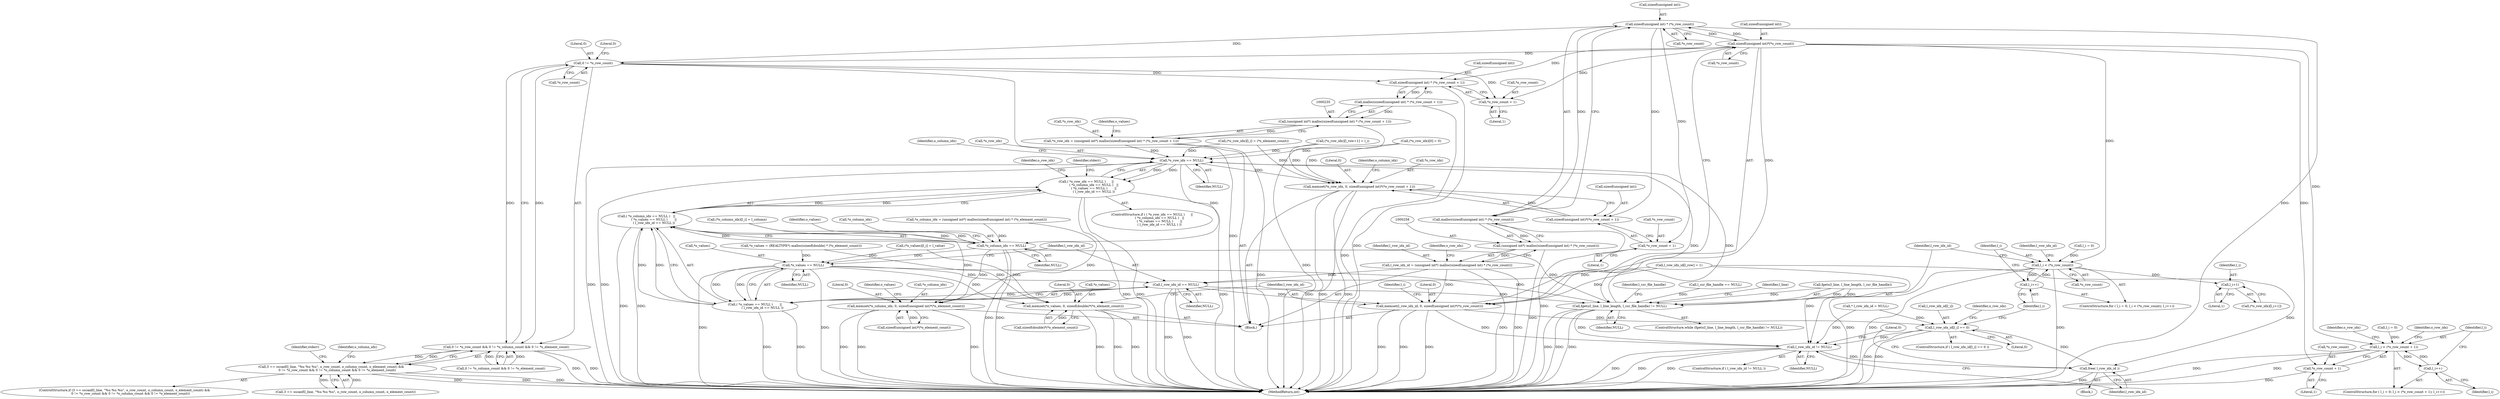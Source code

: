 digraph "0_libxsmm_151481489192e6d1997f8bde52c5c425ea41741d_0@API" {
"1000260" [label="(Call,sizeof(unsigned int) * (*o_row_count))"];
"1000206" [label="(Call,0 != *o_row_count)"];
"1000323" [label="(Call,sizeof(unsigned int)*(*o_row_count))"];
"1000260" [label="(Call,sizeof(unsigned int) * (*o_row_count))"];
"1000259" [label="(Call,malloc(sizeof(unsigned int) * (*o_row_count)))"];
"1000257" [label="(Call,(unsigned int*) malloc(sizeof(unsigned int) * (*o_row_count)))"];
"1000255" [label="(Call,l_row_idx_id = (unsigned int*) malloc(sizeof(unsigned int) * (*o_row_count)))"];
"1000281" [label="(Call,l_row_idx_id == NULL)"];
"1000161" [label="(Call,fgets(l_line, l_line_length, l_csr_file_handle) != NULL)"];
"1000267" [label="(Call,*o_row_idx == NULL)"];
"1000266" [label="(Call,( *o_row_idx == NULL )      ||\n               ( *o_column_idx == NULL )   ||\n               ( *o_values == NULL )       ||\n               ( l_row_idx_id == NULL ))"];
"1000272" [label="(Call,*o_column_idx == NULL)"];
"1000271" [label="(Call,( *o_column_idx == NULL )   ||\n               ( *o_values == NULL )       ||\n               ( l_row_idx_id == NULL ))"];
"1000277" [label="(Call,*o_values == NULL)"];
"1000276" [label="(Call,( *o_values == NULL )       ||\n               ( l_row_idx_id == NULL ))"];
"1000311" [label="(Call,memset(*o_values, 0, sizeof(double)*(*o_element_count)))"];
"1000302" [label="(Call,memset(*o_column_idx, 0, sizeof(unsigned int)*(*o_element_count)))"];
"1000291" [label="(Call,memset(*o_row_idx, 0, sizeof(unsigned int)*(*o_row_count + 1)))"];
"1000466" [label="(Call,l_row_idx_id != NULL)"];
"1000470" [label="(Call,free( l_row_idx_id ))"];
"1000320" [label="(Call,memset(l_row_idx_id, 0, sizeof(unsigned int)*(*o_row_count)))"];
"1000448" [label="(Call,l_row_idx_id[l_i] == 0)"];
"1000295" [label="(Call,sizeof(unsigned int)*(*o_row_count + 1))"];
"1000298" [label="(Call,*o_row_count + 1)"];
"1000205" [label="(Call,0 != *o_row_count && 0 != *o_column_count && 0 != *o_element_count)"];
"1000196" [label="(Call,3 == sscanf(l_line, \"%u %u %u\", o_row_count, o_column_count, o_element_count) &&\n            0 != *o_row_count && 0 != *o_column_count && 0 != *o_element_count)"];
"1000237" [label="(Call,sizeof(unsigned int) * (*o_row_count + 1))"];
"1000236" [label="(Call,malloc(sizeof(unsigned int) * (*o_row_count + 1)))"];
"1000234" [label="(Call,(unsigned int*) malloc(sizeof(unsigned int) * (*o_row_count + 1)))"];
"1000231" [label="(Call,*o_row_idx = (unsigned int*) malloc(sizeof(unsigned int) * (*o_row_count + 1)))"];
"1000240" [label="(Call,*o_row_count + 1)"];
"1000332" [label="(Call,l_i < (*o_row_count + 1))"];
"1000338" [label="(Call,l_i++)"];
"1000334" [label="(Call,*o_row_count + 1)"];
"1000440" [label="(Call,l_i < (*o_row_count))"];
"1000444" [label="(Call,l_i++)"];
"1000458" [label="(Call,l_i+1)"];
"1000171" [label="(Identifier,l_line)"];
"1000160" [label="(ControlStructure,while (fgets(l_line, l_line_length, l_csr_file_handle) != NULL))"];
"1000162" [label="(Call,fgets(l_line, l_line_length, l_csr_file_handle))"];
"1000295" [label="(Call,sizeof(unsigned int)*(*o_row_count + 1))"];
"1000324" [label="(Call,sizeof(unsigned int))"];
"1000277" [label="(Call,*o_values == NULL)"];
"1000401" [label="(Call,(*o_values)[l_i] = l_value)"];
"1000330" [label="(Identifier,l_i)"];
"1000440" [label="(Call,l_i < (*o_row_count))"];
"1000302" [label="(Call,memset(*o_column_idx, 0, sizeof(unsigned int)*(*o_element_count)))"];
"1000269" [label="(Identifier,o_row_idx)"];
"1000243" [label="(Literal,1)"];
"1000448" [label="(Call,l_row_idx_id[l_i] == 0)"];
"1000212" [label="(Literal,0)"];
"1000210" [label="(Call,0 != *o_column_count && 0 != *o_element_count)"];
"1000296" [label="(Call,sizeof(unsigned int))"];
"1000272" [label="(Call,*o_column_idx == NULL)"];
"1000255" [label="(Call,l_row_idx_id = (unsigned int*) malloc(sizeof(unsigned int) * (*o_row_count)))"];
"1000335" [label="(Call,*o_row_count)"];
"1000260" [label="(Call,sizeof(unsigned int) * (*o_row_count))"];
"1000267" [label="(Call,*o_row_idx == NULL)"];
"1000338" [label="(Call,l_i++)"];
"1000301" [label="(Literal,1)"];
"1000328" [label="(ControlStructure,for ( l_i = 0; l_i < (*o_row_count + 1); l_i++))"];
"1000326" [label="(Call,*o_row_count)"];
"1000314" [label="(Literal,0)"];
"1000321" [label="(Identifier,l_row_idx_id)"];
"1000471" [label="(Identifier,l_row_idx_id)"];
"1000244" [label="(Call,*o_values = (REALTYPE*) malloc(sizeof(double) * (*o_element_count)))"];
"1000320" [label="(Call,memset(l_row_idx_id, 0, sizeof(unsigned int)*(*o_row_count)))"];
"1000281" [label="(Call,l_row_idx_id == NULL)"];
"1000409" [label="(Call,l_row_idx_id[l_row] = 1)"];
"1000274" [label="(Identifier,o_column_idx)"];
"1000137" [label="(Call,* l_row_idx_id = NULL)"];
"1000234" [label="(Call,(unsigned int*) malloc(sizeof(unsigned int) * (*o_row_count + 1)))"];
"1000261" [label="(Call,sizeof(unsigned int))"];
"1000452" [label="(Literal,0)"];
"1000362" [label="(Identifier,stderr)"];
"1000273" [label="(Call,*o_column_idx)"];
"1000268" [label="(Call,*o_row_idx)"];
"1000450" [label="(Identifier,l_row_idx_id)"];
"1000449" [label="(Call,l_row_idx_id[l_i])"];
"1000323" [label="(Call,sizeof(unsigned int)*(*o_row_count))"];
"1000414" [label="(Call,(*o_row_idx)[l_row+1] = l_i)"];
"1000306" [label="(Call,sizeof(unsigned int)*(*o_element_count))"];
"1000241" [label="(Call,*o_row_count)"];
"1000474" [label="(MethodReturn,int)"];
"1000311" [label="(Call,memset(*o_values, 0, sizeof(double)*(*o_element_count)))"];
"1000304" [label="(Identifier,o_column_idx)"];
"1000292" [label="(Call,*o_row_idx)"];
"1000266" [label="(Call,( *o_row_idx == NULL )      ||\n               ( *o_column_idx == NULL )   ||\n               ( *o_values == NULL )       ||\n               ( l_row_idx_id == NULL ))"];
"1000270" [label="(Identifier,NULL)"];
"1000275" [label="(Identifier,NULL)"];
"1000161" [label="(Call,fgets(l_line, l_line_length, l_csr_file_handle) != NULL)"];
"1000286" [label="(Identifier,stderr)"];
"1000166" [label="(Identifier,NULL)"];
"1000337" [label="(Literal,1)"];
"1000473" [label="(Literal,0)"];
"1000222" [label="(Identifier,o_column_idx)"];
"1000437" [label="(Call,l_i = 0)"];
"1000299" [label="(Call,*o_row_count)"];
"1000470" [label="(Call,free( l_row_idx_id ))"];
"1000259" [label="(Call,malloc(sizeof(unsigned int) * (*o_row_count)))"];
"1000322" [label="(Literal,0)"];
"1000315" [label="(Call,sizeof(double)*(*o_element_count))"];
"1000240" [label="(Call,*o_row_count + 1)"];
"1000236" [label="(Call,malloc(sizeof(unsigned int) * (*o_row_count + 1)))"];
"1000280" [label="(Identifier,NULL)"];
"1000196" [label="(Call,3 == sscanf(l_line, \"%u %u %u\", o_row_count, o_column_count, o_element_count) &&\n            0 != *o_row_count && 0 != *o_column_count && 0 != *o_element_count)"];
"1000423" [label="(Identifier,l_csr_file_handle)"];
"1000334" [label="(Call,*o_row_count + 1)"];
"1000447" [label="(ControlStructure,if ( l_row_idx_id[l_i] == 0 ))"];
"1000150" [label="(Call,l_csr_file_handle == NULL)"];
"1000347" [label="(Call,(*o_row_idx)[0] = 0)"];
"1000436" [label="(ControlStructure,for ( l_i = 0; l_i < (*o_row_count); l_i++))"];
"1000458" [label="(Call,l_i+1)"];
"1000283" [label="(Identifier,NULL)"];
"1000265" [label="(ControlStructure,if ( ( *o_row_idx == NULL )      ||\n               ( *o_column_idx == NULL )   ||\n               ( *o_values == NULL )       ||\n               ( l_row_idx_id == NULL ) ))"];
"1000305" [label="(Literal,0)"];
"1000460" [label="(Literal,1)"];
"1000339" [label="(Identifier,l_i)"];
"1000303" [label="(Call,*o_column_idx)"];
"1000219" [label="(Block,)"];
"1000466" [label="(Call,l_row_idx_id != NULL)"];
"1000294" [label="(Literal,0)"];
"1000340" [label="(Call,(*o_row_idx)[l_i] = (*o_element_count))"];
"1000332" [label="(Call,l_i < (*o_row_count + 1))"];
"1000195" [label="(ControlStructure,if (3 == sscanf(l_line, \"%u %u %u\", o_row_count, o_column_count, o_element_count) &&\n            0 != *o_row_count && 0 != *o_column_count && 0 != *o_element_count))"];
"1000231" [label="(Call,*o_row_idx = (unsigned int*) malloc(sizeof(unsigned int) * (*o_row_count + 1)))"];
"1000257" [label="(Call,(unsigned int*) malloc(sizeof(unsigned int) * (*o_row_count)))"];
"1000343" [label="(Identifier,o_row_idx)"];
"1000444" [label="(Call,l_i++)"];
"1000457" [label="(Identifier,o_row_idx)"];
"1000278" [label="(Call,*o_values)"];
"1000469" [label="(Block,)"];
"1000279" [label="(Identifier,o_values)"];
"1000298" [label="(Call,*o_row_count + 1)"];
"1000256" [label="(Identifier,l_row_idx_id)"];
"1000271" [label="(Call,( *o_column_idx == NULL )   ||\n               ( *o_values == NULL )       ||\n               ( l_row_idx_id == NULL ))"];
"1000237" [label="(Call,sizeof(unsigned int) * (*o_row_count + 1))"];
"1000445" [label="(Identifier,l_i)"];
"1000246" [label="(Identifier,o_values)"];
"1000206" [label="(Call,0 != *o_row_count)"];
"1000455" [label="(Call,(*o_row_idx)[l_i+1])"];
"1000459" [label="(Identifier,l_i)"];
"1000205" [label="(Call,0 != *o_row_count && 0 != *o_column_count && 0 != *o_element_count)"];
"1000207" [label="(Literal,0)"];
"1000312" [label="(Call,*o_values)"];
"1000465" [label="(ControlStructure,if ( l_row_idx_id != NULL ))"];
"1000238" [label="(Call,sizeof(unsigned int))"];
"1000467" [label="(Identifier,l_row_idx_id)"];
"1000291" [label="(Call,memset(*o_row_idx, 0, sizeof(unsigned int)*(*o_row_count + 1)))"];
"1000208" [label="(Call,*o_row_count)"];
"1000329" [label="(Call,l_i = 0)"];
"1000197" [label="(Call,3 == sscanf(l_line, \"%u %u %u\", o_row_count, o_column_count, o_element_count))"];
"1000442" [label="(Call,*o_row_count)"];
"1000276" [label="(Call,( *o_values == NULL )       ||\n               ( l_row_idx_id == NULL ))"];
"1000232" [label="(Call,*o_row_idx)"];
"1000282" [label="(Identifier,l_row_idx_id)"];
"1000441" [label="(Identifier,l_i)"];
"1000395" [label="(Call,(*o_column_idx)[l_i] = l_column)"];
"1000313" [label="(Identifier,o_values)"];
"1000350" [label="(Identifier,o_row_idx)"];
"1000293" [label="(Identifier,o_row_idx)"];
"1000468" [label="(Identifier,NULL)"];
"1000263" [label="(Call,*o_row_count)"];
"1000220" [label="(Call,*o_column_idx = (unsigned int*) malloc(sizeof(unsigned int) * (*o_element_count)))"];
"1000333" [label="(Identifier,l_i)"];
"1000260" -> "1000259"  [label="AST: "];
"1000260" -> "1000263"  [label="CFG: "];
"1000261" -> "1000260"  [label="AST: "];
"1000263" -> "1000260"  [label="AST: "];
"1000259" -> "1000260"  [label="CFG: "];
"1000260" -> "1000474"  [label="DDG: "];
"1000260" -> "1000259"  [label="DDG: "];
"1000206" -> "1000260"  [label="DDG: "];
"1000323" -> "1000260"  [label="DDG: "];
"1000260" -> "1000295"  [label="DDG: "];
"1000260" -> "1000298"  [label="DDG: "];
"1000260" -> "1000323"  [label="DDG: "];
"1000206" -> "1000205"  [label="AST: "];
"1000206" -> "1000208"  [label="CFG: "];
"1000207" -> "1000206"  [label="AST: "];
"1000208" -> "1000206"  [label="AST: "];
"1000212" -> "1000206"  [label="CFG: "];
"1000205" -> "1000206"  [label="CFG: "];
"1000206" -> "1000474"  [label="DDG: "];
"1000206" -> "1000205"  [label="DDG: "];
"1000206" -> "1000205"  [label="DDG: "];
"1000323" -> "1000206"  [label="DDG: "];
"1000206" -> "1000237"  [label="DDG: "];
"1000206" -> "1000240"  [label="DDG: "];
"1000323" -> "1000320"  [label="AST: "];
"1000323" -> "1000326"  [label="CFG: "];
"1000324" -> "1000323"  [label="AST: "];
"1000326" -> "1000323"  [label="AST: "];
"1000320" -> "1000323"  [label="CFG: "];
"1000323" -> "1000237"  [label="DDG: "];
"1000323" -> "1000240"  [label="DDG: "];
"1000323" -> "1000320"  [label="DDG: "];
"1000323" -> "1000332"  [label="DDG: "];
"1000323" -> "1000334"  [label="DDG: "];
"1000323" -> "1000440"  [label="DDG: "];
"1000259" -> "1000257"  [label="AST: "];
"1000257" -> "1000259"  [label="CFG: "];
"1000259" -> "1000474"  [label="DDG: "];
"1000259" -> "1000257"  [label="DDG: "];
"1000257" -> "1000255"  [label="AST: "];
"1000258" -> "1000257"  [label="AST: "];
"1000255" -> "1000257"  [label="CFG: "];
"1000257" -> "1000474"  [label="DDG: "];
"1000257" -> "1000255"  [label="DDG: "];
"1000255" -> "1000219"  [label="AST: "];
"1000256" -> "1000255"  [label="AST: "];
"1000269" -> "1000255"  [label="CFG: "];
"1000255" -> "1000474"  [label="DDG: "];
"1000255" -> "1000474"  [label="DDG: "];
"1000255" -> "1000281"  [label="DDG: "];
"1000255" -> "1000320"  [label="DDG: "];
"1000281" -> "1000276"  [label="AST: "];
"1000281" -> "1000283"  [label="CFG: "];
"1000282" -> "1000281"  [label="AST: "];
"1000283" -> "1000281"  [label="AST: "];
"1000276" -> "1000281"  [label="CFG: "];
"1000281" -> "1000474"  [label="DDG: "];
"1000281" -> "1000474"  [label="DDG: "];
"1000281" -> "1000161"  [label="DDG: "];
"1000281" -> "1000276"  [label="DDG: "];
"1000281" -> "1000276"  [label="DDG: "];
"1000409" -> "1000281"  [label="DDG: "];
"1000277" -> "1000281"  [label="DDG: "];
"1000281" -> "1000320"  [label="DDG: "];
"1000161" -> "1000160"  [label="AST: "];
"1000161" -> "1000166"  [label="CFG: "];
"1000162" -> "1000161"  [label="AST: "];
"1000166" -> "1000161"  [label="AST: "];
"1000171" -> "1000161"  [label="CFG: "];
"1000423" -> "1000161"  [label="CFG: "];
"1000161" -> "1000474"  [label="DDG: "];
"1000161" -> "1000474"  [label="DDG: "];
"1000161" -> "1000474"  [label="DDG: "];
"1000162" -> "1000161"  [label="DDG: "];
"1000162" -> "1000161"  [label="DDG: "];
"1000162" -> "1000161"  [label="DDG: "];
"1000272" -> "1000161"  [label="DDG: "];
"1000277" -> "1000161"  [label="DDG: "];
"1000267" -> "1000161"  [label="DDG: "];
"1000150" -> "1000161"  [label="DDG: "];
"1000161" -> "1000267"  [label="DDG: "];
"1000161" -> "1000466"  [label="DDG: "];
"1000267" -> "1000266"  [label="AST: "];
"1000267" -> "1000270"  [label="CFG: "];
"1000268" -> "1000267"  [label="AST: "];
"1000270" -> "1000267"  [label="AST: "];
"1000274" -> "1000267"  [label="CFG: "];
"1000266" -> "1000267"  [label="CFG: "];
"1000267" -> "1000474"  [label="DDG: "];
"1000267" -> "1000474"  [label="DDG: "];
"1000267" -> "1000266"  [label="DDG: "];
"1000267" -> "1000266"  [label="DDG: "];
"1000347" -> "1000267"  [label="DDG: "];
"1000340" -> "1000267"  [label="DDG: "];
"1000414" -> "1000267"  [label="DDG: "];
"1000231" -> "1000267"  [label="DDG: "];
"1000267" -> "1000272"  [label="DDG: "];
"1000267" -> "1000291"  [label="DDG: "];
"1000266" -> "1000265"  [label="AST: "];
"1000266" -> "1000271"  [label="CFG: "];
"1000271" -> "1000266"  [label="AST: "];
"1000286" -> "1000266"  [label="CFG: "];
"1000293" -> "1000266"  [label="CFG: "];
"1000266" -> "1000474"  [label="DDG: "];
"1000266" -> "1000474"  [label="DDG: "];
"1000266" -> "1000474"  [label="DDG: "];
"1000271" -> "1000266"  [label="DDG: "];
"1000271" -> "1000266"  [label="DDG: "];
"1000272" -> "1000271"  [label="AST: "];
"1000272" -> "1000275"  [label="CFG: "];
"1000273" -> "1000272"  [label="AST: "];
"1000275" -> "1000272"  [label="AST: "];
"1000279" -> "1000272"  [label="CFG: "];
"1000271" -> "1000272"  [label="CFG: "];
"1000272" -> "1000474"  [label="DDG: "];
"1000272" -> "1000474"  [label="DDG: "];
"1000272" -> "1000271"  [label="DDG: "];
"1000272" -> "1000271"  [label="DDG: "];
"1000395" -> "1000272"  [label="DDG: "];
"1000220" -> "1000272"  [label="DDG: "];
"1000272" -> "1000277"  [label="DDG: "];
"1000272" -> "1000302"  [label="DDG: "];
"1000271" -> "1000276"  [label="CFG: "];
"1000276" -> "1000271"  [label="AST: "];
"1000271" -> "1000474"  [label="DDG: "];
"1000271" -> "1000474"  [label="DDG: "];
"1000276" -> "1000271"  [label="DDG: "];
"1000276" -> "1000271"  [label="DDG: "];
"1000277" -> "1000276"  [label="AST: "];
"1000277" -> "1000280"  [label="CFG: "];
"1000278" -> "1000277"  [label="AST: "];
"1000280" -> "1000277"  [label="AST: "];
"1000282" -> "1000277"  [label="CFG: "];
"1000276" -> "1000277"  [label="CFG: "];
"1000277" -> "1000474"  [label="DDG: "];
"1000277" -> "1000474"  [label="DDG: "];
"1000277" -> "1000276"  [label="DDG: "];
"1000277" -> "1000276"  [label="DDG: "];
"1000401" -> "1000277"  [label="DDG: "];
"1000244" -> "1000277"  [label="DDG: "];
"1000277" -> "1000311"  [label="DDG: "];
"1000276" -> "1000474"  [label="DDG: "];
"1000276" -> "1000474"  [label="DDG: "];
"1000311" -> "1000219"  [label="AST: "];
"1000311" -> "1000315"  [label="CFG: "];
"1000312" -> "1000311"  [label="AST: "];
"1000314" -> "1000311"  [label="AST: "];
"1000315" -> "1000311"  [label="AST: "];
"1000321" -> "1000311"  [label="CFG: "];
"1000311" -> "1000474"  [label="DDG: "];
"1000311" -> "1000474"  [label="DDG: "];
"1000311" -> "1000474"  [label="DDG: "];
"1000401" -> "1000311"  [label="DDG: "];
"1000244" -> "1000311"  [label="DDG: "];
"1000315" -> "1000311"  [label="DDG: "];
"1000302" -> "1000219"  [label="AST: "];
"1000302" -> "1000306"  [label="CFG: "];
"1000303" -> "1000302"  [label="AST: "];
"1000305" -> "1000302"  [label="AST: "];
"1000306" -> "1000302"  [label="AST: "];
"1000313" -> "1000302"  [label="CFG: "];
"1000302" -> "1000474"  [label="DDG: "];
"1000302" -> "1000474"  [label="DDG: "];
"1000302" -> "1000474"  [label="DDG: "];
"1000395" -> "1000302"  [label="DDG: "];
"1000220" -> "1000302"  [label="DDG: "];
"1000306" -> "1000302"  [label="DDG: "];
"1000291" -> "1000219"  [label="AST: "];
"1000291" -> "1000295"  [label="CFG: "];
"1000292" -> "1000291"  [label="AST: "];
"1000294" -> "1000291"  [label="AST: "];
"1000295" -> "1000291"  [label="AST: "];
"1000304" -> "1000291"  [label="CFG: "];
"1000291" -> "1000474"  [label="DDG: "];
"1000291" -> "1000474"  [label="DDG: "];
"1000291" -> "1000474"  [label="DDG: "];
"1000414" -> "1000291"  [label="DDG: "];
"1000340" -> "1000291"  [label="DDG: "];
"1000347" -> "1000291"  [label="DDG: "];
"1000295" -> "1000291"  [label="DDG: "];
"1000466" -> "1000465"  [label="AST: "];
"1000466" -> "1000468"  [label="CFG: "];
"1000467" -> "1000466"  [label="AST: "];
"1000468" -> "1000466"  [label="AST: "];
"1000471" -> "1000466"  [label="CFG: "];
"1000473" -> "1000466"  [label="CFG: "];
"1000466" -> "1000474"  [label="DDG: "];
"1000466" -> "1000474"  [label="DDG: "];
"1000466" -> "1000474"  [label="DDG: "];
"1000448" -> "1000466"  [label="DDG: "];
"1000409" -> "1000466"  [label="DDG: "];
"1000137" -> "1000466"  [label="DDG: "];
"1000320" -> "1000466"  [label="DDG: "];
"1000466" -> "1000470"  [label="DDG: "];
"1000470" -> "1000469"  [label="AST: "];
"1000470" -> "1000471"  [label="CFG: "];
"1000471" -> "1000470"  [label="AST: "];
"1000473" -> "1000470"  [label="CFG: "];
"1000470" -> "1000474"  [label="DDG: "];
"1000448" -> "1000470"  [label="DDG: "];
"1000409" -> "1000470"  [label="DDG: "];
"1000320" -> "1000219"  [label="AST: "];
"1000321" -> "1000320"  [label="AST: "];
"1000322" -> "1000320"  [label="AST: "];
"1000330" -> "1000320"  [label="CFG: "];
"1000320" -> "1000474"  [label="DDG: "];
"1000320" -> "1000474"  [label="DDG: "];
"1000320" -> "1000474"  [label="DDG: "];
"1000409" -> "1000320"  [label="DDG: "];
"1000320" -> "1000448"  [label="DDG: "];
"1000448" -> "1000447"  [label="AST: "];
"1000448" -> "1000452"  [label="CFG: "];
"1000449" -> "1000448"  [label="AST: "];
"1000452" -> "1000448"  [label="AST: "];
"1000457" -> "1000448"  [label="CFG: "];
"1000445" -> "1000448"  [label="CFG: "];
"1000448" -> "1000474"  [label="DDG: "];
"1000448" -> "1000474"  [label="DDG: "];
"1000137" -> "1000448"  [label="DDG: "];
"1000295" -> "1000298"  [label="CFG: "];
"1000296" -> "1000295"  [label="AST: "];
"1000298" -> "1000295"  [label="AST: "];
"1000298" -> "1000301"  [label="CFG: "];
"1000299" -> "1000298"  [label="AST: "];
"1000301" -> "1000298"  [label="AST: "];
"1000205" -> "1000196"  [label="AST: "];
"1000205" -> "1000210"  [label="CFG: "];
"1000210" -> "1000205"  [label="AST: "];
"1000196" -> "1000205"  [label="CFG: "];
"1000205" -> "1000474"  [label="DDG: "];
"1000205" -> "1000474"  [label="DDG: "];
"1000205" -> "1000196"  [label="DDG: "];
"1000205" -> "1000196"  [label="DDG: "];
"1000210" -> "1000205"  [label="DDG: "];
"1000210" -> "1000205"  [label="DDG: "];
"1000196" -> "1000195"  [label="AST: "];
"1000196" -> "1000197"  [label="CFG: "];
"1000197" -> "1000196"  [label="AST: "];
"1000222" -> "1000196"  [label="CFG: "];
"1000362" -> "1000196"  [label="CFG: "];
"1000196" -> "1000474"  [label="DDG: "];
"1000196" -> "1000474"  [label="DDG: "];
"1000196" -> "1000474"  [label="DDG: "];
"1000197" -> "1000196"  [label="DDG: "];
"1000197" -> "1000196"  [label="DDG: "];
"1000237" -> "1000236"  [label="AST: "];
"1000237" -> "1000240"  [label="CFG: "];
"1000238" -> "1000237"  [label="AST: "];
"1000240" -> "1000237"  [label="AST: "];
"1000236" -> "1000237"  [label="CFG: "];
"1000237" -> "1000474"  [label="DDG: "];
"1000237" -> "1000236"  [label="DDG: "];
"1000236" -> "1000234"  [label="AST: "];
"1000234" -> "1000236"  [label="CFG: "];
"1000236" -> "1000474"  [label="DDG: "];
"1000236" -> "1000234"  [label="DDG: "];
"1000234" -> "1000231"  [label="AST: "];
"1000235" -> "1000234"  [label="AST: "];
"1000231" -> "1000234"  [label="CFG: "];
"1000234" -> "1000474"  [label="DDG: "];
"1000234" -> "1000231"  [label="DDG: "];
"1000231" -> "1000219"  [label="AST: "];
"1000232" -> "1000231"  [label="AST: "];
"1000246" -> "1000231"  [label="CFG: "];
"1000231" -> "1000474"  [label="DDG: "];
"1000240" -> "1000243"  [label="CFG: "];
"1000241" -> "1000240"  [label="AST: "];
"1000243" -> "1000240"  [label="AST: "];
"1000332" -> "1000328"  [label="AST: "];
"1000332" -> "1000334"  [label="CFG: "];
"1000333" -> "1000332"  [label="AST: "];
"1000334" -> "1000332"  [label="AST: "];
"1000343" -> "1000332"  [label="CFG: "];
"1000350" -> "1000332"  [label="CFG: "];
"1000332" -> "1000474"  [label="DDG: "];
"1000332" -> "1000474"  [label="DDG: "];
"1000338" -> "1000332"  [label="DDG: "];
"1000329" -> "1000332"  [label="DDG: "];
"1000332" -> "1000338"  [label="DDG: "];
"1000338" -> "1000328"  [label="AST: "];
"1000338" -> "1000339"  [label="CFG: "];
"1000339" -> "1000338"  [label="AST: "];
"1000333" -> "1000338"  [label="CFG: "];
"1000334" -> "1000337"  [label="CFG: "];
"1000335" -> "1000334"  [label="AST: "];
"1000337" -> "1000334"  [label="AST: "];
"1000334" -> "1000474"  [label="DDG: "];
"1000440" -> "1000436"  [label="AST: "];
"1000440" -> "1000442"  [label="CFG: "];
"1000441" -> "1000440"  [label="AST: "];
"1000442" -> "1000440"  [label="AST: "];
"1000450" -> "1000440"  [label="CFG: "];
"1000467" -> "1000440"  [label="CFG: "];
"1000440" -> "1000474"  [label="DDG: "];
"1000440" -> "1000474"  [label="DDG: "];
"1000440" -> "1000474"  [label="DDG: "];
"1000437" -> "1000440"  [label="DDG: "];
"1000444" -> "1000440"  [label="DDG: "];
"1000440" -> "1000444"  [label="DDG: "];
"1000440" -> "1000458"  [label="DDG: "];
"1000444" -> "1000436"  [label="AST: "];
"1000444" -> "1000445"  [label="CFG: "];
"1000445" -> "1000444"  [label="AST: "];
"1000441" -> "1000444"  [label="CFG: "];
"1000458" -> "1000455"  [label="AST: "];
"1000458" -> "1000460"  [label="CFG: "];
"1000459" -> "1000458"  [label="AST: "];
"1000460" -> "1000458"  [label="AST: "];
"1000455" -> "1000458"  [label="CFG: "];
}
